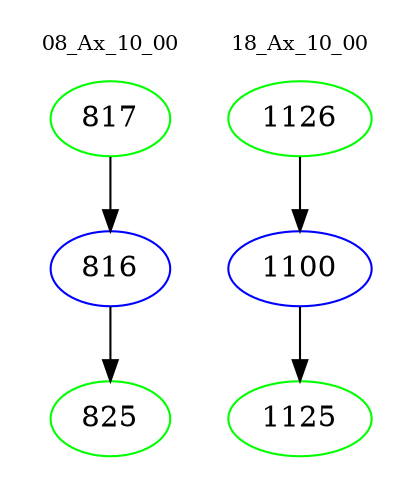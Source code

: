 digraph{
subgraph cluster_0 {
color = white
label = "08_Ax_10_00";
fontsize=10;
T0_817 [label="817", color="green"]
T0_817 -> T0_816 [color="black"]
T0_816 [label="816", color="blue"]
T0_816 -> T0_825 [color="black"]
T0_825 [label="825", color="green"]
}
subgraph cluster_1 {
color = white
label = "18_Ax_10_00";
fontsize=10;
T1_1126 [label="1126", color="green"]
T1_1126 -> T1_1100 [color="black"]
T1_1100 [label="1100", color="blue"]
T1_1100 -> T1_1125 [color="black"]
T1_1125 [label="1125", color="green"]
}
}
